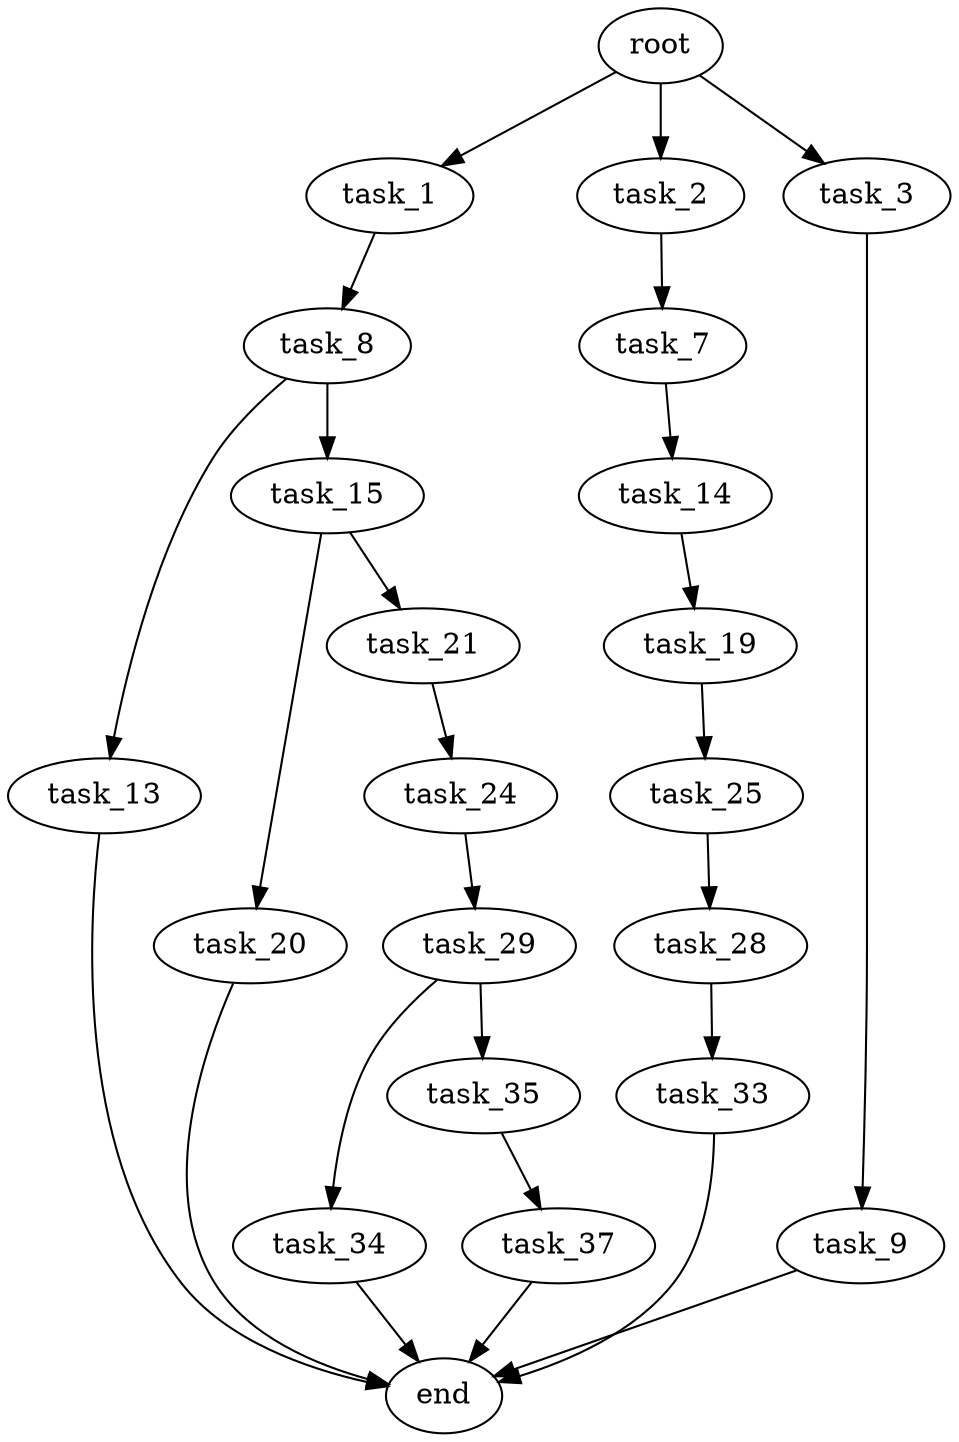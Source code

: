 digraph G {
  root [size="0.000000"];
  task_1 [size="19410170699.000000"];
  task_2 [size="134217728000.000000"];
  task_3 [size="7972930029.000000"];
  task_7 [size="193741851540.000000"];
  task_8 [size="373204945102.000000"];
  task_9 [size="13739463645.000000"];
  task_13 [size="1150335556415.000000"];
  task_14 [size="549755813888.000000"];
  task_15 [size="33382818090.000000"];
  task_19 [size="1379450443.000000"];
  task_20 [size="134217728000.000000"];
  task_21 [size="8589934592.000000"];
  task_24 [size="234054534481.000000"];
  task_25 [size="368293445632.000000"];
  task_28 [size="577658790779.000000"];
  task_29 [size="6687183558.000000"];
  task_33 [size="7360642414.000000"];
  task_34 [size="549755813888.000000"];
  task_35 [size="138810877071.000000"];
  task_37 [size="8589934592.000000"];
  end [size="0.000000"];

  root -> task_1 [size="1.000000"];
  root -> task_2 [size="1.000000"];
  root -> task_3 [size="1.000000"];
  task_1 -> task_8 [size="411041792.000000"];
  task_2 -> task_7 [size="209715200.000000"];
  task_3 -> task_9 [size="209715200.000000"];
  task_7 -> task_14 [size="679477248.000000"];
  task_8 -> task_13 [size="679477248.000000"];
  task_8 -> task_15 [size="679477248.000000"];
  task_9 -> end [size="1.000000"];
  task_13 -> end [size="1.000000"];
  task_14 -> task_19 [size="536870912.000000"];
  task_15 -> task_20 [size="536870912.000000"];
  task_15 -> task_21 [size="536870912.000000"];
  task_19 -> task_25 [size="33554432.000000"];
  task_20 -> end [size="1.000000"];
  task_21 -> task_24 [size="33554432.000000"];
  task_24 -> task_29 [size="209715200.000000"];
  task_25 -> task_28 [size="411041792.000000"];
  task_28 -> task_33 [size="411041792.000000"];
  task_29 -> task_34 [size="134217728.000000"];
  task_29 -> task_35 [size="134217728.000000"];
  task_33 -> end [size="1.000000"];
  task_34 -> end [size="1.000000"];
  task_35 -> task_37 [size="536870912.000000"];
  task_37 -> end [size="1.000000"];
}
